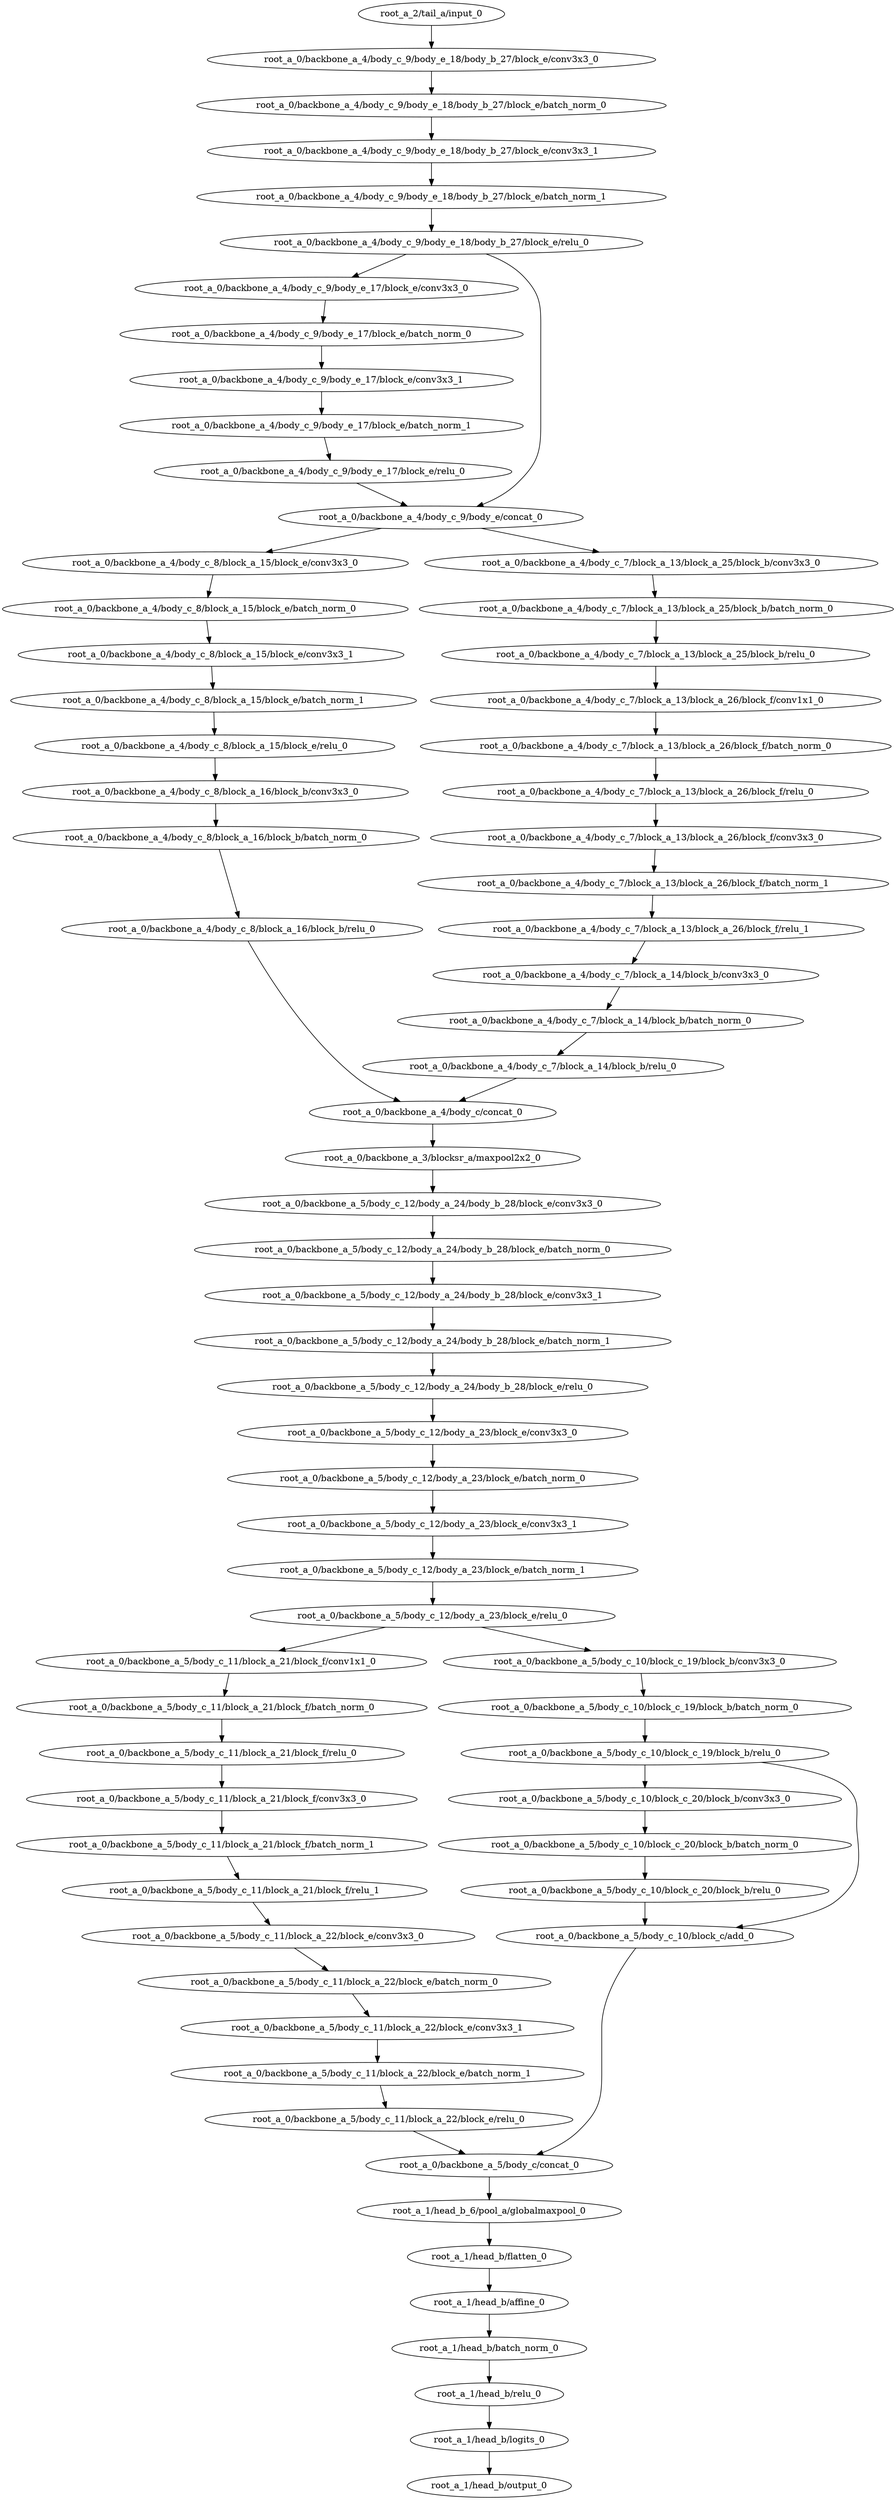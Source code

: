 digraph root_a {
	"root_a_2/tail_a/input_0"
	"root_a_0/backbone_a_4/body_c_9/body_e_18/body_b_27/block_e/conv3x3_0"
	"root_a_0/backbone_a_4/body_c_9/body_e_18/body_b_27/block_e/batch_norm_0"
	"root_a_0/backbone_a_4/body_c_9/body_e_18/body_b_27/block_e/conv3x3_1"
	"root_a_0/backbone_a_4/body_c_9/body_e_18/body_b_27/block_e/batch_norm_1"
	"root_a_0/backbone_a_4/body_c_9/body_e_18/body_b_27/block_e/relu_0"
	"root_a_0/backbone_a_4/body_c_9/body_e_17/block_e/conv3x3_0"
	"root_a_0/backbone_a_4/body_c_9/body_e_17/block_e/batch_norm_0"
	"root_a_0/backbone_a_4/body_c_9/body_e_17/block_e/conv3x3_1"
	"root_a_0/backbone_a_4/body_c_9/body_e_17/block_e/batch_norm_1"
	"root_a_0/backbone_a_4/body_c_9/body_e_17/block_e/relu_0"
	"root_a_0/backbone_a_4/body_c_9/body_e/concat_0"
	"root_a_0/backbone_a_4/body_c_8/block_a_15/block_e/conv3x3_0"
	"root_a_0/backbone_a_4/body_c_8/block_a_15/block_e/batch_norm_0"
	"root_a_0/backbone_a_4/body_c_8/block_a_15/block_e/conv3x3_1"
	"root_a_0/backbone_a_4/body_c_8/block_a_15/block_e/batch_norm_1"
	"root_a_0/backbone_a_4/body_c_8/block_a_15/block_e/relu_0"
	"root_a_0/backbone_a_4/body_c_8/block_a_16/block_b/conv3x3_0"
	"root_a_0/backbone_a_4/body_c_8/block_a_16/block_b/batch_norm_0"
	"root_a_0/backbone_a_4/body_c_8/block_a_16/block_b/relu_0"
	"root_a_0/backbone_a_4/body_c_7/block_a_13/block_a_25/block_b/conv3x3_0"
	"root_a_0/backbone_a_4/body_c_7/block_a_13/block_a_25/block_b/batch_norm_0"
	"root_a_0/backbone_a_4/body_c_7/block_a_13/block_a_25/block_b/relu_0"
	"root_a_0/backbone_a_4/body_c_7/block_a_13/block_a_26/block_f/conv1x1_0"
	"root_a_0/backbone_a_4/body_c_7/block_a_13/block_a_26/block_f/batch_norm_0"
	"root_a_0/backbone_a_4/body_c_7/block_a_13/block_a_26/block_f/relu_0"
	"root_a_0/backbone_a_4/body_c_7/block_a_13/block_a_26/block_f/conv3x3_0"
	"root_a_0/backbone_a_4/body_c_7/block_a_13/block_a_26/block_f/batch_norm_1"
	"root_a_0/backbone_a_4/body_c_7/block_a_13/block_a_26/block_f/relu_1"
	"root_a_0/backbone_a_4/body_c_7/block_a_14/block_b/conv3x3_0"
	"root_a_0/backbone_a_4/body_c_7/block_a_14/block_b/batch_norm_0"
	"root_a_0/backbone_a_4/body_c_7/block_a_14/block_b/relu_0"
	"root_a_0/backbone_a_4/body_c/concat_0"
	"root_a_0/backbone_a_3/blocksr_a/maxpool2x2_0"
	"root_a_0/backbone_a_5/body_c_12/body_a_24/body_b_28/block_e/conv3x3_0"
	"root_a_0/backbone_a_5/body_c_12/body_a_24/body_b_28/block_e/batch_norm_0"
	"root_a_0/backbone_a_5/body_c_12/body_a_24/body_b_28/block_e/conv3x3_1"
	"root_a_0/backbone_a_5/body_c_12/body_a_24/body_b_28/block_e/batch_norm_1"
	"root_a_0/backbone_a_5/body_c_12/body_a_24/body_b_28/block_e/relu_0"
	"root_a_0/backbone_a_5/body_c_12/body_a_23/block_e/conv3x3_0"
	"root_a_0/backbone_a_5/body_c_12/body_a_23/block_e/batch_norm_0"
	"root_a_0/backbone_a_5/body_c_12/body_a_23/block_e/conv3x3_1"
	"root_a_0/backbone_a_5/body_c_12/body_a_23/block_e/batch_norm_1"
	"root_a_0/backbone_a_5/body_c_12/body_a_23/block_e/relu_0"
	"root_a_0/backbone_a_5/body_c_11/block_a_21/block_f/conv1x1_0"
	"root_a_0/backbone_a_5/body_c_11/block_a_21/block_f/batch_norm_0"
	"root_a_0/backbone_a_5/body_c_11/block_a_21/block_f/relu_0"
	"root_a_0/backbone_a_5/body_c_11/block_a_21/block_f/conv3x3_0"
	"root_a_0/backbone_a_5/body_c_11/block_a_21/block_f/batch_norm_1"
	"root_a_0/backbone_a_5/body_c_11/block_a_21/block_f/relu_1"
	"root_a_0/backbone_a_5/body_c_11/block_a_22/block_e/conv3x3_0"
	"root_a_0/backbone_a_5/body_c_11/block_a_22/block_e/batch_norm_0"
	"root_a_0/backbone_a_5/body_c_11/block_a_22/block_e/conv3x3_1"
	"root_a_0/backbone_a_5/body_c_11/block_a_22/block_e/batch_norm_1"
	"root_a_0/backbone_a_5/body_c_11/block_a_22/block_e/relu_0"
	"root_a_0/backbone_a_5/body_c_10/block_c_19/block_b/conv3x3_0"
	"root_a_0/backbone_a_5/body_c_10/block_c_19/block_b/batch_norm_0"
	"root_a_0/backbone_a_5/body_c_10/block_c_19/block_b/relu_0"
	"root_a_0/backbone_a_5/body_c_10/block_c_20/block_b/conv3x3_0"
	"root_a_0/backbone_a_5/body_c_10/block_c_20/block_b/batch_norm_0"
	"root_a_0/backbone_a_5/body_c_10/block_c_20/block_b/relu_0"
	"root_a_0/backbone_a_5/body_c_10/block_c/add_0"
	"root_a_0/backbone_a_5/body_c/concat_0"
	"root_a_1/head_b_6/pool_a/globalmaxpool_0"
	"root_a_1/head_b/flatten_0"
	"root_a_1/head_b/affine_0"
	"root_a_1/head_b/batch_norm_0"
	"root_a_1/head_b/relu_0"
	"root_a_1/head_b/logits_0"
	"root_a_1/head_b/output_0"

	"root_a_2/tail_a/input_0" -> "root_a_0/backbone_a_4/body_c_9/body_e_18/body_b_27/block_e/conv3x3_0"
	"root_a_0/backbone_a_4/body_c_9/body_e_18/body_b_27/block_e/conv3x3_0" -> "root_a_0/backbone_a_4/body_c_9/body_e_18/body_b_27/block_e/batch_norm_0"
	"root_a_0/backbone_a_4/body_c_9/body_e_18/body_b_27/block_e/batch_norm_0" -> "root_a_0/backbone_a_4/body_c_9/body_e_18/body_b_27/block_e/conv3x3_1"
	"root_a_0/backbone_a_4/body_c_9/body_e_18/body_b_27/block_e/conv3x3_1" -> "root_a_0/backbone_a_4/body_c_9/body_e_18/body_b_27/block_e/batch_norm_1"
	"root_a_0/backbone_a_4/body_c_9/body_e_18/body_b_27/block_e/batch_norm_1" -> "root_a_0/backbone_a_4/body_c_9/body_e_18/body_b_27/block_e/relu_0"
	"root_a_0/backbone_a_4/body_c_9/body_e_18/body_b_27/block_e/relu_0" -> "root_a_0/backbone_a_4/body_c_9/body_e_17/block_e/conv3x3_0"
	"root_a_0/backbone_a_4/body_c_9/body_e_17/block_e/conv3x3_0" -> "root_a_0/backbone_a_4/body_c_9/body_e_17/block_e/batch_norm_0"
	"root_a_0/backbone_a_4/body_c_9/body_e_17/block_e/batch_norm_0" -> "root_a_0/backbone_a_4/body_c_9/body_e_17/block_e/conv3x3_1"
	"root_a_0/backbone_a_4/body_c_9/body_e_17/block_e/conv3x3_1" -> "root_a_0/backbone_a_4/body_c_9/body_e_17/block_e/batch_norm_1"
	"root_a_0/backbone_a_4/body_c_9/body_e_17/block_e/batch_norm_1" -> "root_a_0/backbone_a_4/body_c_9/body_e_17/block_e/relu_0"
	"root_a_0/backbone_a_4/body_c_9/body_e_17/block_e/relu_0" -> "root_a_0/backbone_a_4/body_c_9/body_e/concat_0"
	"root_a_0/backbone_a_4/body_c_9/body_e_18/body_b_27/block_e/relu_0" -> "root_a_0/backbone_a_4/body_c_9/body_e/concat_0"
	"root_a_0/backbone_a_4/body_c_9/body_e/concat_0" -> "root_a_0/backbone_a_4/body_c_8/block_a_15/block_e/conv3x3_0"
	"root_a_0/backbone_a_4/body_c_8/block_a_15/block_e/conv3x3_0" -> "root_a_0/backbone_a_4/body_c_8/block_a_15/block_e/batch_norm_0"
	"root_a_0/backbone_a_4/body_c_8/block_a_15/block_e/batch_norm_0" -> "root_a_0/backbone_a_4/body_c_8/block_a_15/block_e/conv3x3_1"
	"root_a_0/backbone_a_4/body_c_8/block_a_15/block_e/conv3x3_1" -> "root_a_0/backbone_a_4/body_c_8/block_a_15/block_e/batch_norm_1"
	"root_a_0/backbone_a_4/body_c_8/block_a_15/block_e/batch_norm_1" -> "root_a_0/backbone_a_4/body_c_8/block_a_15/block_e/relu_0"
	"root_a_0/backbone_a_4/body_c_8/block_a_15/block_e/relu_0" -> "root_a_0/backbone_a_4/body_c_8/block_a_16/block_b/conv3x3_0"
	"root_a_0/backbone_a_4/body_c_8/block_a_16/block_b/conv3x3_0" -> "root_a_0/backbone_a_4/body_c_8/block_a_16/block_b/batch_norm_0"
	"root_a_0/backbone_a_4/body_c_8/block_a_16/block_b/batch_norm_0" -> "root_a_0/backbone_a_4/body_c_8/block_a_16/block_b/relu_0"
	"root_a_0/backbone_a_4/body_c_9/body_e/concat_0" -> "root_a_0/backbone_a_4/body_c_7/block_a_13/block_a_25/block_b/conv3x3_0"
	"root_a_0/backbone_a_4/body_c_7/block_a_13/block_a_25/block_b/conv3x3_0" -> "root_a_0/backbone_a_4/body_c_7/block_a_13/block_a_25/block_b/batch_norm_0"
	"root_a_0/backbone_a_4/body_c_7/block_a_13/block_a_25/block_b/batch_norm_0" -> "root_a_0/backbone_a_4/body_c_7/block_a_13/block_a_25/block_b/relu_0"
	"root_a_0/backbone_a_4/body_c_7/block_a_13/block_a_25/block_b/relu_0" -> "root_a_0/backbone_a_4/body_c_7/block_a_13/block_a_26/block_f/conv1x1_0"
	"root_a_0/backbone_a_4/body_c_7/block_a_13/block_a_26/block_f/conv1x1_0" -> "root_a_0/backbone_a_4/body_c_7/block_a_13/block_a_26/block_f/batch_norm_0"
	"root_a_0/backbone_a_4/body_c_7/block_a_13/block_a_26/block_f/batch_norm_0" -> "root_a_0/backbone_a_4/body_c_7/block_a_13/block_a_26/block_f/relu_0"
	"root_a_0/backbone_a_4/body_c_7/block_a_13/block_a_26/block_f/relu_0" -> "root_a_0/backbone_a_4/body_c_7/block_a_13/block_a_26/block_f/conv3x3_0"
	"root_a_0/backbone_a_4/body_c_7/block_a_13/block_a_26/block_f/conv3x3_0" -> "root_a_0/backbone_a_4/body_c_7/block_a_13/block_a_26/block_f/batch_norm_1"
	"root_a_0/backbone_a_4/body_c_7/block_a_13/block_a_26/block_f/batch_norm_1" -> "root_a_0/backbone_a_4/body_c_7/block_a_13/block_a_26/block_f/relu_1"
	"root_a_0/backbone_a_4/body_c_7/block_a_13/block_a_26/block_f/relu_1" -> "root_a_0/backbone_a_4/body_c_7/block_a_14/block_b/conv3x3_0"
	"root_a_0/backbone_a_4/body_c_7/block_a_14/block_b/conv3x3_0" -> "root_a_0/backbone_a_4/body_c_7/block_a_14/block_b/batch_norm_0"
	"root_a_0/backbone_a_4/body_c_7/block_a_14/block_b/batch_norm_0" -> "root_a_0/backbone_a_4/body_c_7/block_a_14/block_b/relu_0"
	"root_a_0/backbone_a_4/body_c_8/block_a_16/block_b/relu_0" -> "root_a_0/backbone_a_4/body_c/concat_0"
	"root_a_0/backbone_a_4/body_c_7/block_a_14/block_b/relu_0" -> "root_a_0/backbone_a_4/body_c/concat_0"
	"root_a_0/backbone_a_4/body_c/concat_0" -> "root_a_0/backbone_a_3/blocksr_a/maxpool2x2_0"
	"root_a_0/backbone_a_3/blocksr_a/maxpool2x2_0" -> "root_a_0/backbone_a_5/body_c_12/body_a_24/body_b_28/block_e/conv3x3_0"
	"root_a_0/backbone_a_5/body_c_12/body_a_24/body_b_28/block_e/conv3x3_0" -> "root_a_0/backbone_a_5/body_c_12/body_a_24/body_b_28/block_e/batch_norm_0"
	"root_a_0/backbone_a_5/body_c_12/body_a_24/body_b_28/block_e/batch_norm_0" -> "root_a_0/backbone_a_5/body_c_12/body_a_24/body_b_28/block_e/conv3x3_1"
	"root_a_0/backbone_a_5/body_c_12/body_a_24/body_b_28/block_e/conv3x3_1" -> "root_a_0/backbone_a_5/body_c_12/body_a_24/body_b_28/block_e/batch_norm_1"
	"root_a_0/backbone_a_5/body_c_12/body_a_24/body_b_28/block_e/batch_norm_1" -> "root_a_0/backbone_a_5/body_c_12/body_a_24/body_b_28/block_e/relu_0"
	"root_a_0/backbone_a_5/body_c_12/body_a_24/body_b_28/block_e/relu_0" -> "root_a_0/backbone_a_5/body_c_12/body_a_23/block_e/conv3x3_0"
	"root_a_0/backbone_a_5/body_c_12/body_a_23/block_e/conv3x3_0" -> "root_a_0/backbone_a_5/body_c_12/body_a_23/block_e/batch_norm_0"
	"root_a_0/backbone_a_5/body_c_12/body_a_23/block_e/batch_norm_0" -> "root_a_0/backbone_a_5/body_c_12/body_a_23/block_e/conv3x3_1"
	"root_a_0/backbone_a_5/body_c_12/body_a_23/block_e/conv3x3_1" -> "root_a_0/backbone_a_5/body_c_12/body_a_23/block_e/batch_norm_1"
	"root_a_0/backbone_a_5/body_c_12/body_a_23/block_e/batch_norm_1" -> "root_a_0/backbone_a_5/body_c_12/body_a_23/block_e/relu_0"
	"root_a_0/backbone_a_5/body_c_12/body_a_23/block_e/relu_0" -> "root_a_0/backbone_a_5/body_c_11/block_a_21/block_f/conv1x1_0"
	"root_a_0/backbone_a_5/body_c_11/block_a_21/block_f/conv1x1_0" -> "root_a_0/backbone_a_5/body_c_11/block_a_21/block_f/batch_norm_0"
	"root_a_0/backbone_a_5/body_c_11/block_a_21/block_f/batch_norm_0" -> "root_a_0/backbone_a_5/body_c_11/block_a_21/block_f/relu_0"
	"root_a_0/backbone_a_5/body_c_11/block_a_21/block_f/relu_0" -> "root_a_0/backbone_a_5/body_c_11/block_a_21/block_f/conv3x3_0"
	"root_a_0/backbone_a_5/body_c_11/block_a_21/block_f/conv3x3_0" -> "root_a_0/backbone_a_5/body_c_11/block_a_21/block_f/batch_norm_1"
	"root_a_0/backbone_a_5/body_c_11/block_a_21/block_f/batch_norm_1" -> "root_a_0/backbone_a_5/body_c_11/block_a_21/block_f/relu_1"
	"root_a_0/backbone_a_5/body_c_11/block_a_21/block_f/relu_1" -> "root_a_0/backbone_a_5/body_c_11/block_a_22/block_e/conv3x3_0"
	"root_a_0/backbone_a_5/body_c_11/block_a_22/block_e/conv3x3_0" -> "root_a_0/backbone_a_5/body_c_11/block_a_22/block_e/batch_norm_0"
	"root_a_0/backbone_a_5/body_c_11/block_a_22/block_e/batch_norm_0" -> "root_a_0/backbone_a_5/body_c_11/block_a_22/block_e/conv3x3_1"
	"root_a_0/backbone_a_5/body_c_11/block_a_22/block_e/conv3x3_1" -> "root_a_0/backbone_a_5/body_c_11/block_a_22/block_e/batch_norm_1"
	"root_a_0/backbone_a_5/body_c_11/block_a_22/block_e/batch_norm_1" -> "root_a_0/backbone_a_5/body_c_11/block_a_22/block_e/relu_0"
	"root_a_0/backbone_a_5/body_c_12/body_a_23/block_e/relu_0" -> "root_a_0/backbone_a_5/body_c_10/block_c_19/block_b/conv3x3_0"
	"root_a_0/backbone_a_5/body_c_10/block_c_19/block_b/conv3x3_0" -> "root_a_0/backbone_a_5/body_c_10/block_c_19/block_b/batch_norm_0"
	"root_a_0/backbone_a_5/body_c_10/block_c_19/block_b/batch_norm_0" -> "root_a_0/backbone_a_5/body_c_10/block_c_19/block_b/relu_0"
	"root_a_0/backbone_a_5/body_c_10/block_c_19/block_b/relu_0" -> "root_a_0/backbone_a_5/body_c_10/block_c_20/block_b/conv3x3_0"
	"root_a_0/backbone_a_5/body_c_10/block_c_20/block_b/conv3x3_0" -> "root_a_0/backbone_a_5/body_c_10/block_c_20/block_b/batch_norm_0"
	"root_a_0/backbone_a_5/body_c_10/block_c_20/block_b/batch_norm_0" -> "root_a_0/backbone_a_5/body_c_10/block_c_20/block_b/relu_0"
	"root_a_0/backbone_a_5/body_c_10/block_c_20/block_b/relu_0" -> "root_a_0/backbone_a_5/body_c_10/block_c/add_0"
	"root_a_0/backbone_a_5/body_c_10/block_c_19/block_b/relu_0" -> "root_a_0/backbone_a_5/body_c_10/block_c/add_0"
	"root_a_0/backbone_a_5/body_c_11/block_a_22/block_e/relu_0" -> "root_a_0/backbone_a_5/body_c/concat_0"
	"root_a_0/backbone_a_5/body_c_10/block_c/add_0" -> "root_a_0/backbone_a_5/body_c/concat_0"
	"root_a_0/backbone_a_5/body_c/concat_0" -> "root_a_1/head_b_6/pool_a/globalmaxpool_0"
	"root_a_1/head_b_6/pool_a/globalmaxpool_0" -> "root_a_1/head_b/flatten_0"
	"root_a_1/head_b/flatten_0" -> "root_a_1/head_b/affine_0"
	"root_a_1/head_b/affine_0" -> "root_a_1/head_b/batch_norm_0"
	"root_a_1/head_b/batch_norm_0" -> "root_a_1/head_b/relu_0"
	"root_a_1/head_b/relu_0" -> "root_a_1/head_b/logits_0"
	"root_a_1/head_b/logits_0" -> "root_a_1/head_b/output_0"

}